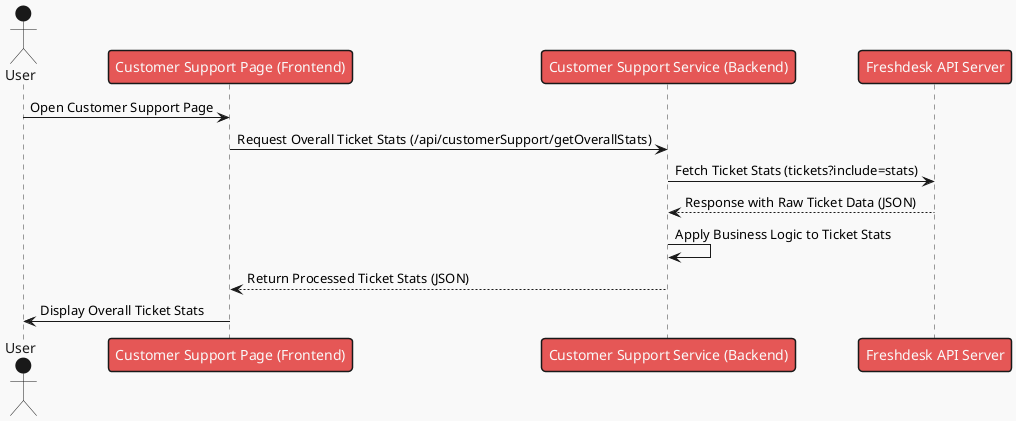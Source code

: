 ﻿@startuml
!theme mars
actor User as U
participant "Customer Support Page (Frontend)" as FE
participant "Customer Support Service (Backend)" as BE
participant "Freshdesk API Server" as FAS

U -> FE: Open Customer Support Page
FE -> BE: Request Overall Ticket Stats (/api/customerSupport/getOverallStats)
BE -> FAS: Fetch Ticket Stats (tickets?include=stats)
FAS --> BE: Response with Raw Ticket Data (JSON)
BE -> BE: Apply Business Logic to Ticket Stats
BE --> FE: Return Processed Ticket Stats (JSON)
FE -> U: Display Overall Ticket Stats

@enduml
